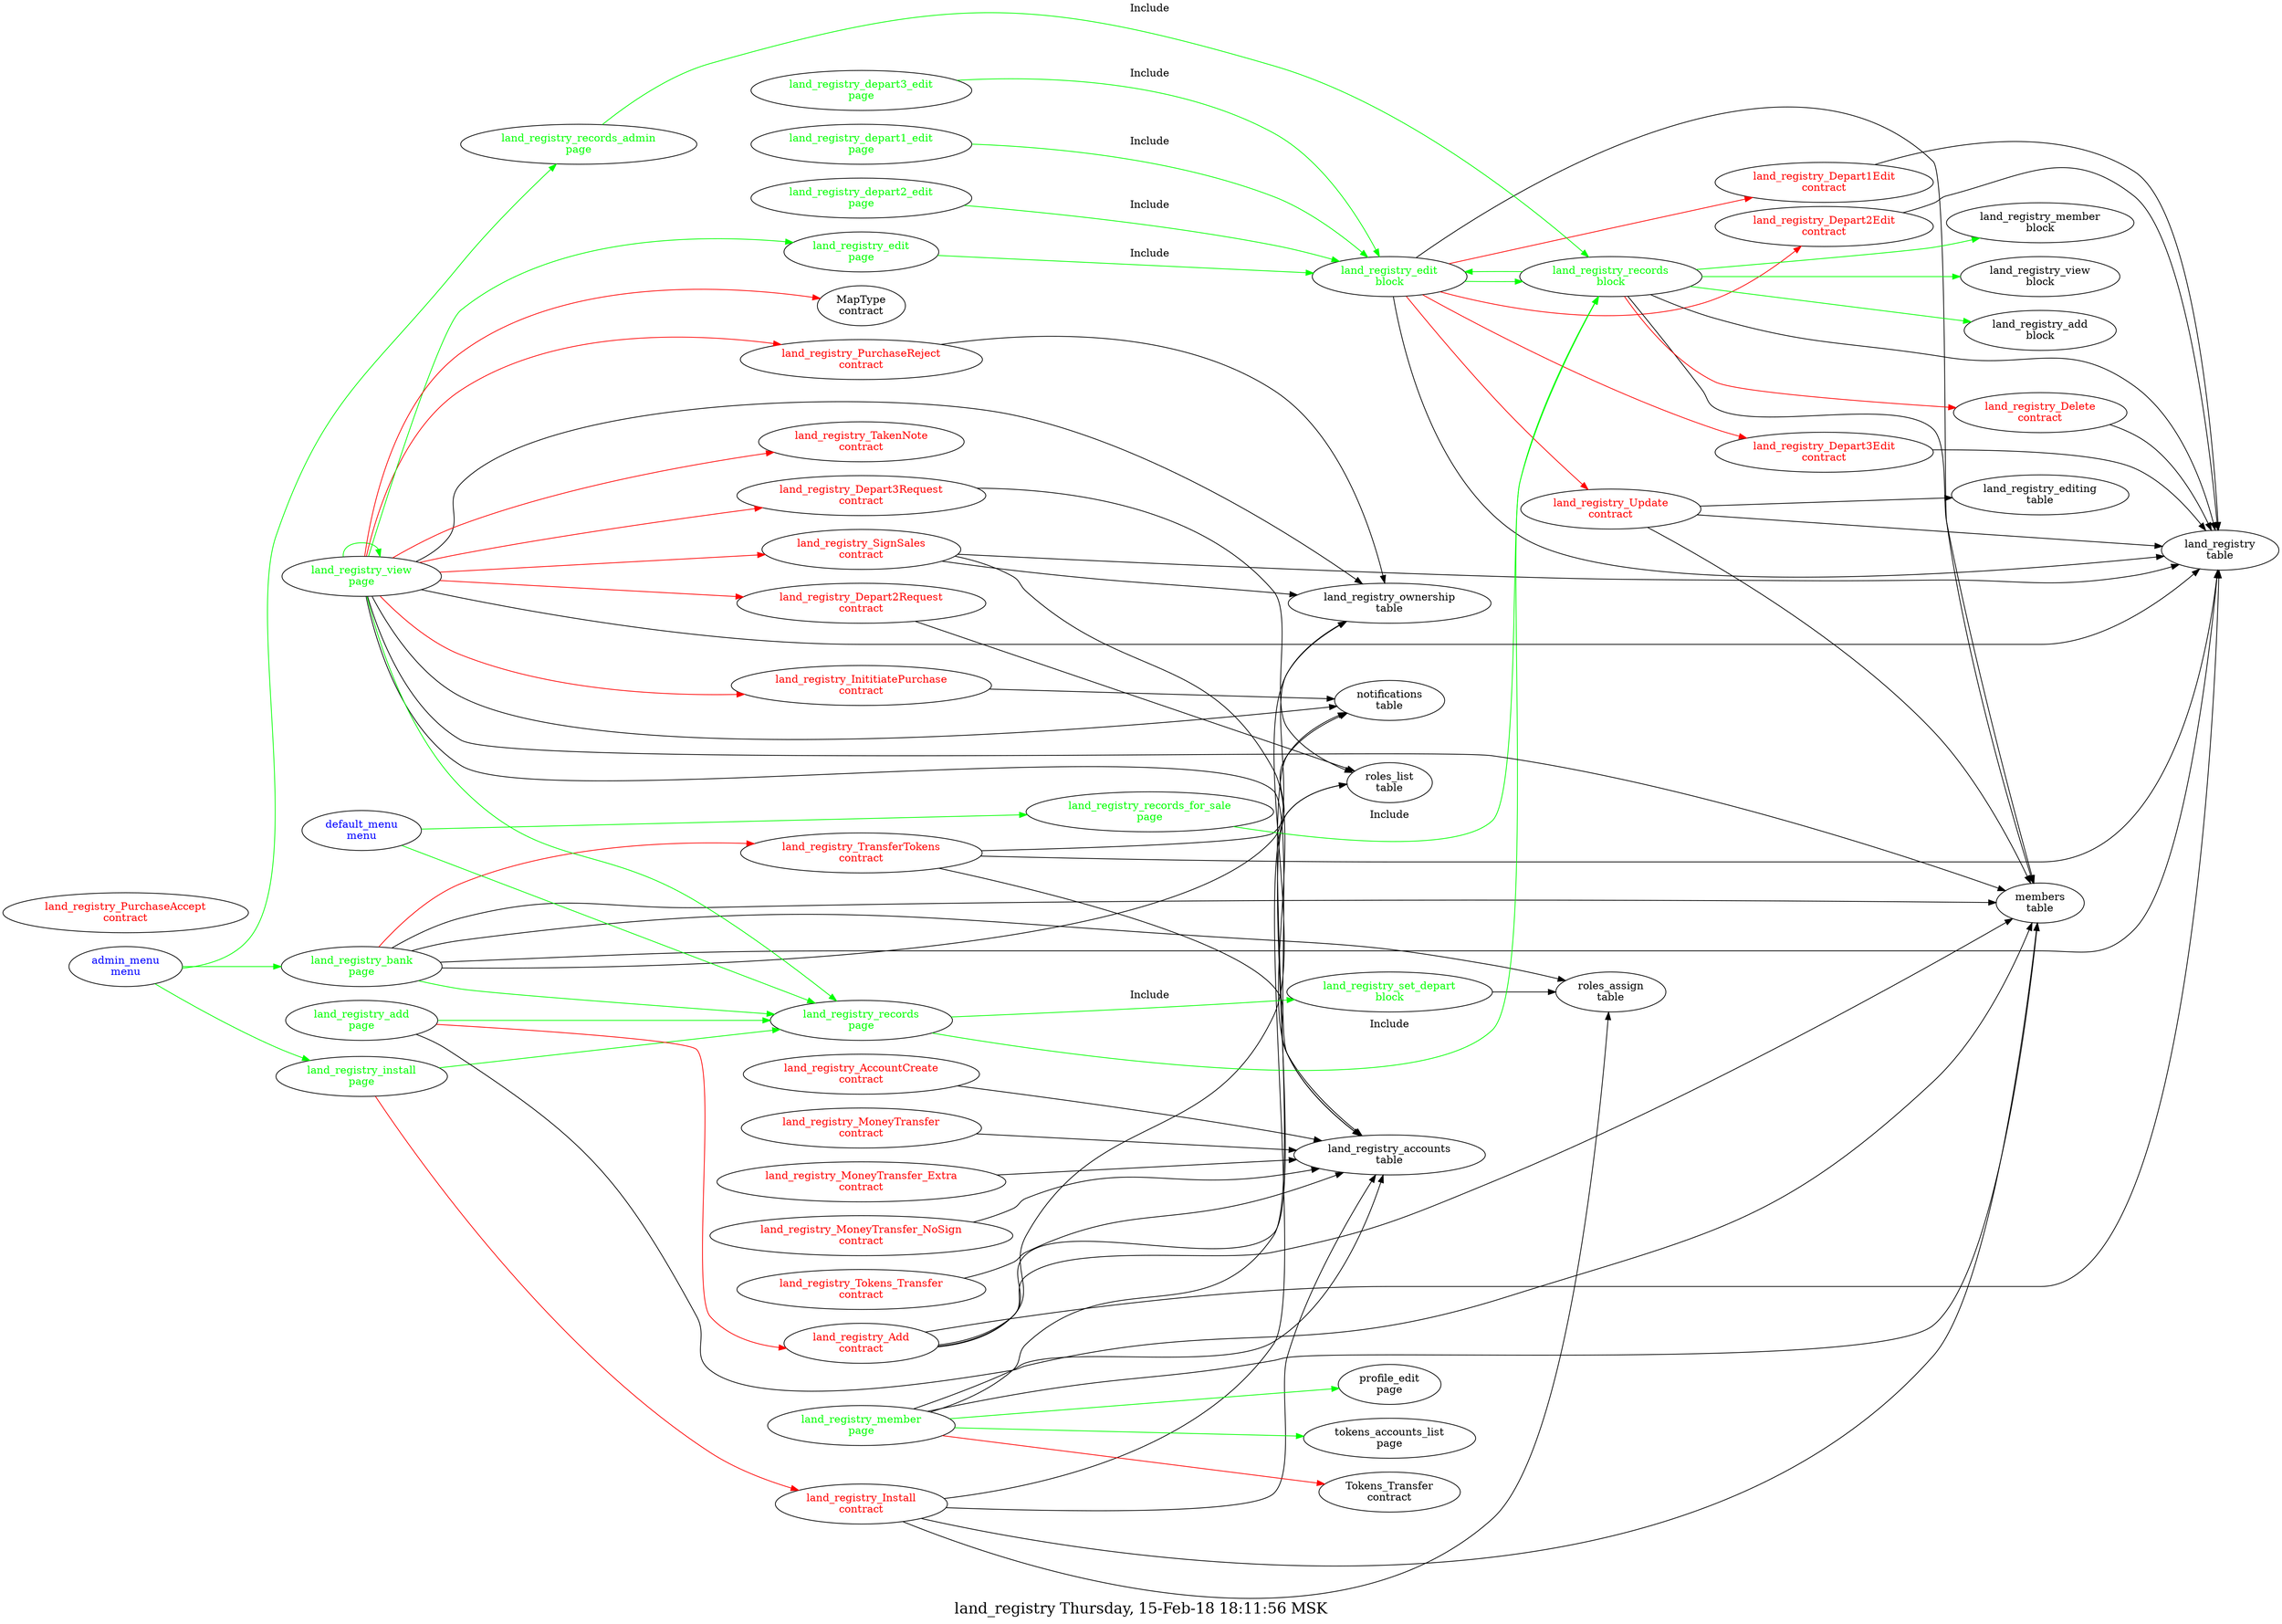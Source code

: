 digraph G {
fontsize="20.0";
label="land_registry Thursday, 15-Feb-18 18:11:56 MSK";
rankdir=LR;
"land_registry_edit\nblock" -> "land_registry_Depart1Edit\ncontract"  [ color=red ]
"land_registry_edit\nblock" -> "land_registry_Depart2Edit\ncontract"  [ color=red ]
"land_registry_edit\nblock" -> "land_registry_Depart3Edit\ncontract"  [ color=red ]
"land_registry_edit\nblock" -> "land_registry_Update\ncontract"  [ color=red ]
"land_registry_edit\nblock" -> "land_registry\ntable"
"land_registry_edit\nblock" -> "members\ntable"
"land_registry_edit\nblock" -> "land_registry_records\nblock"  [ color=green ]
"land_registry_edit\nblock" [fontcolor=green, group=blocks];
"land_registry_records\nblock" -> "land_registry_Delete\ncontract"  [ color=red ]
"land_registry_records\nblock" -> "land_registry\ntable"
"land_registry_records\nblock" -> "members\ntable"
"land_registry_records\nblock" -> "land_registry_member\nblock"  [ color=green ]
"land_registry_records\nblock" -> "land_registry_view\nblock"  [ color=green ]
"land_registry_records\nblock" -> "land_registry_edit\nblock"  [ color=green ]
"land_registry_records\nblock" -> "land_registry_add\nblock"  [ color=green ]
"land_registry_records\nblock" [fontcolor=green, group=blocks];
"land_registry_set_depart\nblock" -> "roles_assign\ntable"
"land_registry_set_depart\nblock" [fontcolor=green, group=blocks];
"land_registry_AccountCreate\ncontract" -> "land_registry_accounts\ntable"
"land_registry_AccountCreate\ncontract" [fontcolor=red, group=contracts];
"land_registry_Add\ncontract" -> "members\ntable"
"land_registry_Add\ncontract" -> "roles_list\ntable"
"land_registry_Add\ncontract" -> "land_registry\ntable"
"land_registry_Add\ncontract" -> "land_registry_ownership\ntable"
"land_registry_Add\ncontract" [fontcolor=red, group=contracts];
"land_registry_Delete\ncontract" -> "land_registry\ntable"
"land_registry_Delete\ncontract" [fontcolor=red, group=contracts];
"land_registry_Depart1Edit\ncontract" -> "land_registry\ntable"
"land_registry_Depart1Edit\ncontract" [fontcolor=red, group=contracts];
"land_registry_Depart2Edit\ncontract" -> "land_registry\ntable"
"land_registry_Depart2Edit\ncontract" [fontcolor=red, group=contracts];
"land_registry_Depart3Edit\ncontract" -> "land_registry\ntable"
"land_registry_Depart3Edit\ncontract" [fontcolor=red, group=contracts];
"land_registry_InititiatePurchase\ncontract" -> "notifications\ntable"
"land_registry_InititiatePurchase\ncontract" [fontcolor=red, group=contracts];
"land_registry_Install\ncontract" -> "members\ntable"
"land_registry_Install\ncontract" -> "land_registry_accounts\ntable"
"land_registry_Install\ncontract" -> "roles_list\ntable"
"land_registry_Install\ncontract" -> "roles_assign\ntable"
"land_registry_Install\ncontract" [fontcolor=red, group=contracts];
"land_registry_MoneyTransfer\ncontract" -> "land_registry_accounts\ntable"
"land_registry_MoneyTransfer\ncontract" [fontcolor=red, group=contracts];
"land_registry_MoneyTransfer_Extra\ncontract" -> "land_registry_accounts\ntable"
"land_registry_MoneyTransfer_Extra\ncontract" [fontcolor=red, group=contracts];
"land_registry_MoneyTransfer_NoSign\ncontract" -> "land_registry_accounts\ntable"
"land_registry_MoneyTransfer_NoSign\ncontract" [fontcolor=red, group=contracts];
"land_registry_PurchaseAccept\ncontract" [fontcolor=red, group=contracts];
"land_registry_PurchaseReject\ncontract" -> "land_registry_ownership\ntable"
"land_registry_PurchaseReject\ncontract" [fontcolor=red, group=contracts];
"land_registry_Depart2Request\ncontract" -> "roles_list\ntable"
"land_registry_Depart2Request\ncontract" [fontcolor=red, group=contracts];
"land_registry_Depart3Request\ncontract" -> "roles_list\ntable"
"land_registry_Depart3Request\ncontract" [fontcolor=red, group=contracts];
"land_registry_SignSales\ncontract" -> "land_registry_ownership\ntable"
"land_registry_SignSales\ncontract" -> "land_registry\ntable"
"land_registry_SignSales\ncontract" -> "land_registry_accounts\ntable"
"land_registry_SignSales\ncontract" [fontcolor=red, group=contracts];
"land_registry_TakenNote\ncontract" [fontcolor=red, group=contracts];
"land_registry_Tokens_Transfer\ncontract" -> "land_registry_accounts\ntable"
"land_registry_Tokens_Transfer\ncontract" [fontcolor=red, group=contracts];
"land_registry_TransferTokens\ncontract" -> "notifications\ntable"
"land_registry_TransferTokens\ncontract" -> "land_registry\ntable"
"land_registry_TransferTokens\ncontract" -> "land_registry_accounts\ntable"
"land_registry_TransferTokens\ncontract" [fontcolor=red, group=contracts];
"land_registry_Update\ncontract" -> "land_registry\ntable"
"land_registry_Update\ncontract" -> "members\ntable"
"land_registry_Update\ncontract" -> "land_registry_editing\ntable"
"land_registry_Update\ncontract" [fontcolor=red, group=contracts];
"admin_menu\nmenu" -> "land_registry_records_admin\npage"  [ color=green ]
"admin_menu\nmenu" -> "land_registry_bank\npage"  [ color=green ]
"admin_menu\nmenu" -> "land_registry_install\npage"  [ color=green ]
"admin_menu\nmenu" [fontcolor=blue, group=menus];
"default_menu\nmenu" -> "land_registry_records\npage"  [ color=green ]
"default_menu\nmenu" -> "land_registry_records_for_sale\npage"  [ color=green ]
"default_menu\nmenu" [fontcolor=blue, group=menus];
"land_registry_add\npage" -> "land_registry_Add\ncontract"  [ color=red ]
"land_registry_add\npage" -> "members\ntable"
"land_registry_add\npage" -> "land_registry_records\npage"  [ color=green ]
"land_registry_add\npage" [fontcolor=green, group=pages];
"land_registry_bank\npage" -> "land_registry_TransferTokens\ncontract"  [ color=red ]
"land_registry_bank\npage" -> "land_registry_ownership\ntable"
"land_registry_bank\npage" -> "land_registry\ntable"
"land_registry_bank\npage" -> "roles_assign\ntable"
"land_registry_bank\npage" -> "members\ntable"
"land_registry_bank\npage" -> "land_registry_records\npage"  [ color=green ]
"land_registry_bank\npage" [fontcolor=green, group=pages];
"land_registry_depart1_edit\npage" -> "land_registry_edit\nblock"  [ color=green, label=Include ]
"land_registry_depart1_edit\npage" [fontcolor=green, group=pages];
"land_registry_depart2_edit\npage" -> "land_registry_edit\nblock"  [ color=green, label=Include ]
"land_registry_depart2_edit\npage" [fontcolor=green, group=pages];
"land_registry_depart3_edit\npage" -> "land_registry_edit\nblock"  [ color=green, label=Include ]
"land_registry_depart3_edit\npage" [fontcolor=green, group=pages];
"land_registry_edit\npage" -> "land_registry_edit\nblock"  [ color=green, label=Include ]
"land_registry_edit\npage" [fontcolor=green, group=pages];
"land_registry_install\npage" -> "land_registry_Install\ncontract"  [ color=red ]
"land_registry_install\npage" -> "land_registry_records\npage"  [ color=green ]
"land_registry_install\npage" [fontcolor=green, group=pages];
"land_registry_member\npage" -> "Tokens_Transfer\ncontract"  [ color=red ]
"land_registry_member\npage" -> "members\ntable"
"land_registry_member\npage" -> "notifications\ntable"
"land_registry_member\npage" -> "land_registry_accounts\ntable"
"land_registry_member\npage" -> "profile_edit\npage"  [ color=green ]
"land_registry_member\npage" -> "tokens_accounts_list\npage"  [ color=green ]
"land_registry_member\npage" [fontcolor=green, group=pages];
"land_registry_records\npage" -> "land_registry_set_depart\nblock"  [ color=green, label=Include ]
"land_registry_records\npage" -> "land_registry_records\nblock"  [ color=green, label=Include ]
"land_registry_records\npage" [fontcolor=green, group=pages];
"land_registry_records_admin\npage" -> "land_registry_records\nblock"  [ color=green, label=Include ]
"land_registry_records_admin\npage" [fontcolor=green, group=pages];
"land_registry_records_for_sale\npage" -> "land_registry_records\nblock"  [ color=green, label=Include ]
"land_registry_records_for_sale\npage" [fontcolor=green, group=pages];
"land_registry_view\npage" -> "land_registry_Depart2Request\ncontract"  [ color=red ]
"land_registry_view\npage" -> "land_registry_Depart3Request\ncontract"  [ color=red ]
"land_registry_view\npage" -> "land_registry_InititiatePurchase\ncontract"  [ color=red ]
"land_registry_view\npage" -> "land_registry_PurchaseReject\ncontract"  [ color=red ]
"land_registry_view\npage" -> "MapType\ncontract"  [ color=red ]
"land_registry_view\npage" -> "land_registry_SignSales\ncontract"  [ color=red ]
"land_registry_view\npage" -> "land_registry_TakenNote\ncontract"  [ color=red ]
"land_registry_view\npage" -> "land_registry\ntable"
"land_registry_view\npage" -> "land_registry_ownership\ntable"
"land_registry_view\npage" -> "members\ntable"
"land_registry_view\npage" -> "notifications\ntable"
"land_registry_view\npage" -> "land_registry_accounts\ntable"
"land_registry_view\npage" -> "land_registry_records\npage"  [ color=green ]
"land_registry_view\npage" -> "land_registry_view\npage"  [ color=green ]
"land_registry_view\npage" -> "land_registry_edit\npage"  [ color=green ]
"land_registry_view\npage" [fontcolor=green, group=pages];
}
